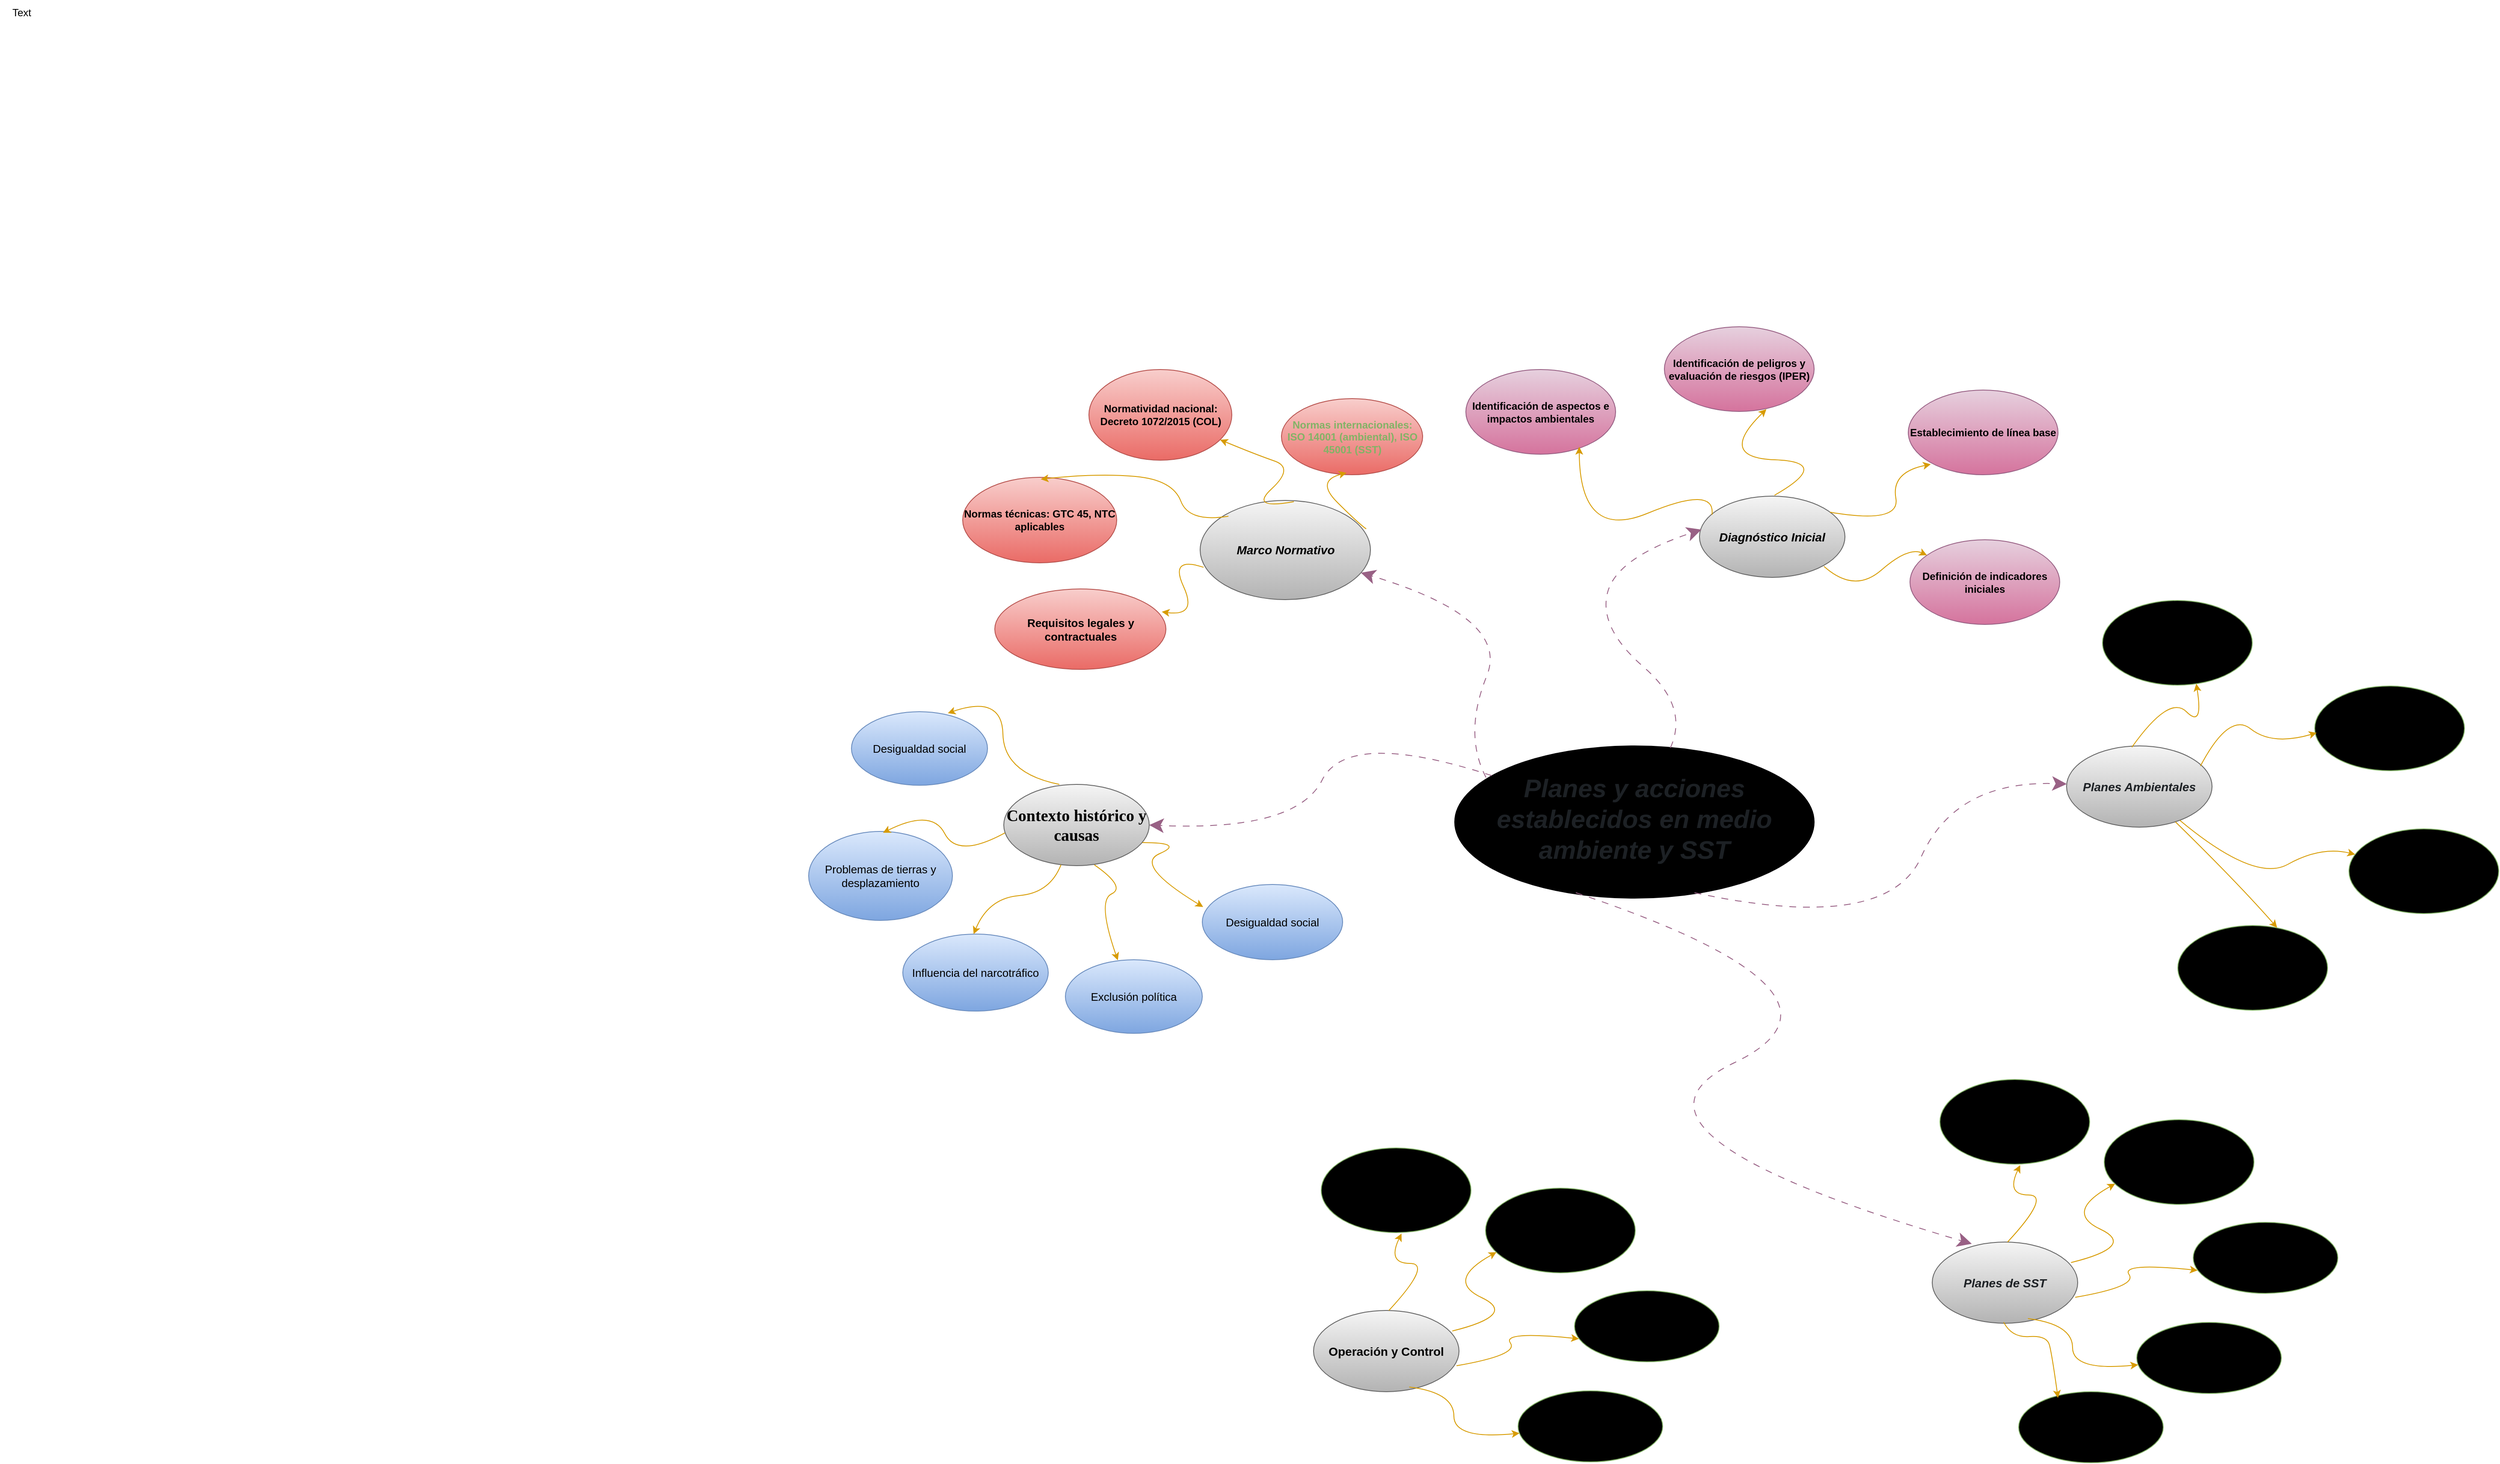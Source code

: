 <mxfile version="28.2.0">
  <diagram name="Página-1" id="9V0abgNr6W8b1tbWLRrC">
    <mxGraphModel dx="1209" dy="714" grid="1" gridSize="10" guides="1" tooltips="1" connect="1" arrows="1" fold="1" page="1" pageScale="1" pageWidth="3000" pageHeight="1700" math="0" shadow="0">
      <root>
        <mxCell id="0" />
        <mxCell id="1" parent="0" />
        <mxCell id="u9baPHzRedg1W3_j4SZ9-1" value="Text" style="text;html=1;align=center;verticalAlign=middle;resizable=0;points=[];autosize=1;strokeColor=none;fillColor=none;" parent="1" vertex="1">
          <mxGeometry x="255" y="88" width="50" height="30" as="geometry" />
        </mxCell>
        <mxCell id="u9baPHzRedg1W3_j4SZ9-66" value="&lt;h3 style=&quot;box-sizing: border-box; scroll-behavior: smooth; margin-top: 0px; margin-bottom: 0.5rem; line-height: 1.2; font-size: 1.875rem;&quot;&gt;&lt;font face=&quot;Helvetica&quot; style=&quot;color: light-dark(rgb(29, 33, 37), rgb(255, 255, 0));&quot;&gt;&lt;i style=&quot;&quot;&gt;Planes y acciones establecidos en medio ambiente y SST&lt;/i&gt;&lt;/font&gt;&lt;/h3&gt;" style="ellipse;whiteSpace=wrap;html=1;fillColor=#d5e8d4;strokeColor=light-dark(#000000,#33FF33);gradientColor=light-dark(#97D077,#66FF66);align=center;" parent="1" vertex="1">
          <mxGeometry x="1955" y="960" width="420" height="178" as="geometry" />
        </mxCell>
        <mxCell id="u9baPHzRedg1W3_j4SZ9-67" value="&lt;font face=&quot;Times New Roman&quot; style=&quot;color: light-dark(rgb(0, 0, 0), rgb(255, 255, 51)); font-size: 19px;&quot;&gt;&lt;b&gt;Contexto histórico y causas&lt;/b&gt;&lt;/font&gt;" style="ellipse;whiteSpace=wrap;html=1;fillColor=#f5f5f5;strokeColor=#666666;gradientColor=#b3b3b3;" parent="1" vertex="1">
          <mxGeometry x="1428" y="1005" width="170" height="95" as="geometry" />
        </mxCell>
        <mxCell id="u9baPHzRedg1W3_j4SZ9-68" value="&lt;h3&gt;&lt;font style=&quot;color: light-dark(rgb(0, 0, 0), rgb(51, 255, 255));&quot; face=&quot;Helvetica&quot;&gt;&lt;span&gt;&lt;i&gt;Marco Normativo&lt;/i&gt;&lt;/span&gt;&lt;/font&gt;&lt;/h3&gt;" style="ellipse;whiteSpace=wrap;html=1;fillColor=#f5f5f5;strokeColor=#666666;gradientColor=#b3b3b3;fontStyle=1" parent="1" vertex="1">
          <mxGeometry x="1657.5" y="673" width="199" height="116" as="geometry" />
        </mxCell>
        <mxCell id="u9baPHzRedg1W3_j4SZ9-69" value="&lt;h3&gt;&lt;font style=&quot;color: light-dark(rgb(29, 33, 37), rgb(255, 255, 0));&quot;&gt;&lt;b&gt;&lt;i&gt;Planes de SST&lt;/i&gt;&lt;/b&gt;&lt;/font&gt;&lt;/h3&gt;" style="ellipse;whiteSpace=wrap;html=1;fillColor=#f5f5f5;strokeColor=#666666;gradientColor=#b3b3b3;" parent="1" vertex="1">
          <mxGeometry x="2513" y="1540" width="170" height="95" as="geometry" />
        </mxCell>
        <mxCell id="u9baPHzRedg1W3_j4SZ9-70" value="&lt;h3&gt;&lt;font style=&quot;color: light-dark(rgb(0, 0, 0), rgb(102, 255, 102));&quot;&gt;&lt;b&gt;&lt;i&gt;Diagnóstico Inicial&lt;/i&gt;&lt;/b&gt;&lt;/font&gt;&lt;/h3&gt;" style="ellipse;whiteSpace=wrap;html=1;fillColor=#f5f5f5;strokeColor=#666666;gradientColor=#b3b3b3;" parent="1" vertex="1">
          <mxGeometry x="2241" y="668" width="170" height="95" as="geometry" />
        </mxCell>
        <mxCell id="u9baPHzRedg1W3_j4SZ9-71" value="&lt;h3&gt;&lt;font style=&quot;color: light-dark(rgb(29, 33, 37), rgb(255, 255, 0));&quot;&gt;&lt;b&gt;&lt;i&gt;Planes Ambientales&lt;/i&gt;&lt;/b&gt;&lt;/font&gt;&lt;/h3&gt;" style="ellipse;whiteSpace=wrap;html=1;fillColor=#f5f5f5;strokeColor=#666666;gradientColor=#b3b3b3;" parent="1" vertex="1">
          <mxGeometry x="2670" y="960" width="170" height="95" as="geometry" />
        </mxCell>
        <mxCell id="u9baPHzRedg1W3_j4SZ9-72" value="" style="curved=1;endArrow=classic;html=1;rounded=0;fillColor=#e6d0de;gradientColor=#d5739d;strokeColor=#996185;startSize=20;endSize=14;fontStyle=0;dashed=1;dashPattern=8 8;startArrow=none;startFill=0;entryX=0.013;entryY=0.412;entryDx=0;entryDy=0;entryPerimeter=0;exitX=0.6;exitY=0.013;exitDx=0;exitDy=0;exitPerimeter=0;" parent="1" source="u9baPHzRedg1W3_j4SZ9-66" target="u9baPHzRedg1W3_j4SZ9-70" edge="1">
          <mxGeometry width="50" height="50" relative="1" as="geometry">
            <mxPoint x="2063" y="1036" as="sourcePoint" />
            <mxPoint x="2097.5" y="892.11" as="targetPoint" />
            <Array as="points">
              <mxPoint x="2229" y="914" />
              <mxPoint x="2123" y="822" />
              <mxPoint x="2144" y="740" />
            </Array>
          </mxGeometry>
        </mxCell>
        <mxCell id="u9baPHzRedg1W3_j4SZ9-73" value="" style="curved=1;endArrow=classic;html=1;rounded=0;fillColor=#e6d0de;gradientColor=#d5739d;strokeColor=#996185;startSize=20;endSize=14;fontStyle=0;dashed=1;dashPattern=8 8;startArrow=none;startFill=0;exitX=0.087;exitY=0.207;exitDx=0;exitDy=0;exitPerimeter=0;" parent="1" target="u9baPHzRedg1W3_j4SZ9-68" edge="1" source="u9baPHzRedg1W3_j4SZ9-66">
          <mxGeometry width="50" height="50" relative="1" as="geometry">
            <mxPoint x="1937.99" y="1045" as="sourcePoint" />
            <mxPoint x="1764.999" y="870.062" as="targetPoint" />
            <Array as="points">
              <mxPoint x="1964.99" y="946" />
              <mxPoint x="2020" y="810" />
            </Array>
          </mxGeometry>
        </mxCell>
        <mxCell id="u9baPHzRedg1W3_j4SZ9-74" value="" style="curved=1;endArrow=classic;html=1;rounded=0;fillColor=#e6d0de;gradientColor=#d5739d;strokeColor=#996185;startSize=20;endSize=14;fontStyle=0;dashed=1;dashPattern=8 8;startArrow=none;startFill=0;entryX=0.272;entryY=0.022;entryDx=0;entryDy=0;entryPerimeter=0;exitX=0.337;exitY=0.964;exitDx=0;exitDy=0;exitPerimeter=0;" parent="1" target="u9baPHzRedg1W3_j4SZ9-69" edge="1" source="u9baPHzRedg1W3_j4SZ9-66">
          <mxGeometry width="50" height="50" relative="1" as="geometry">
            <mxPoint x="1962" y="1223" as="sourcePoint" />
            <mxPoint x="1994" y="1365" as="targetPoint" />
            <Array as="points">
              <mxPoint x="2450" y="1250" />
              <mxPoint x="2113" y="1411" />
            </Array>
          </mxGeometry>
        </mxCell>
        <mxCell id="u9baPHzRedg1W3_j4SZ9-75" value="" style="curved=1;endArrow=classic;html=1;rounded=0;fillColor=#e6d0de;gradientColor=#d5739d;strokeColor=#996185;startSize=20;endSize=14;fontStyle=0;dashed=1;dashPattern=8 8;startArrow=none;startFill=0;exitX=0.667;exitY=0.964;exitDx=0;exitDy=0;exitPerimeter=0;" parent="1" target="u9baPHzRedg1W3_j4SZ9-71" edge="1" source="u9baPHzRedg1W3_j4SZ9-66">
          <mxGeometry width="50" height="50" relative="1" as="geometry">
            <mxPoint x="2181" y="1189" as="sourcePoint" />
            <mxPoint x="2210" y="1333" as="targetPoint" />
            <Array as="points">
              <mxPoint x="2460" y="1180" />
              <mxPoint x="2540" y="1000" />
            </Array>
          </mxGeometry>
        </mxCell>
        <mxCell id="u9baPHzRedg1W3_j4SZ9-76" value="" style="curved=1;endArrow=classic;html=1;rounded=0;fillColor=#e6d0de;gradientColor=#d5739d;strokeColor=#996185;startSize=20;endSize=14;fontStyle=0;dashed=1;dashPattern=8 8;startArrow=none;startFill=0;entryX=1;entryY=0.5;entryDx=0;entryDy=0;" parent="1" source="u9baPHzRedg1W3_j4SZ9-66" target="u9baPHzRedg1W3_j4SZ9-67" edge="1">
          <mxGeometry width="50" height="50" relative="1" as="geometry">
            <mxPoint x="1825.076" y="1297.543" as="sourcePoint" />
            <mxPoint x="1625" y="1322" as="targetPoint" />
            <Array as="points">
              <mxPoint x="1830" y="940" />
              <mxPoint x="1770" y="1060" />
            </Array>
          </mxGeometry>
        </mxCell>
        <mxCell id="u9baPHzRedg1W3_j4SZ9-77" value="&lt;font style=&quot;color: light-dark(rgb(0, 0, 0), rgb(51, 255, 255)); font-size: 13px;&quot;&gt;Desigualdad social&lt;/font&gt;" style="ellipse;whiteSpace=wrap;html=1;fillColor=#dae8fc;strokeColor=#6c8ebf;gradientColor=#7ea6e0;" parent="1" vertex="1">
          <mxGeometry x="1250" y="920" width="159" height="86" as="geometry" />
        </mxCell>
        <mxCell id="u9baPHzRedg1W3_j4SZ9-78" value="&lt;font style=&quot;color: light-dark(rgb(0, 0, 0), rgb(51, 255, 255)); font-size: 13px;&quot;&gt;Problemas de tierras y desplazamiento&lt;/font&gt;" style="ellipse;whiteSpace=wrap;html=1;fillColor=#dae8fc;strokeColor=#6c8ebf;gradientColor=#7ea6e0;" parent="1" vertex="1">
          <mxGeometry x="1200" y="1060" width="168" height="104" as="geometry" />
        </mxCell>
        <mxCell id="u9baPHzRedg1W3_j4SZ9-79" value="&lt;font style=&quot;color: light-dark(rgb(0, 0, 0), rgb(51, 255, 255)); font-size: 13px;&quot;&gt;Desigualdad social&lt;/font&gt;" style="ellipse;whiteSpace=wrap;html=1;fillColor=#dae8fc;strokeColor=#6c8ebf;gradientColor=#7ea6e0;" parent="1" vertex="1">
          <mxGeometry x="1660" y="1122" width="164" height="88" as="geometry" />
        </mxCell>
        <mxCell id="u9baPHzRedg1W3_j4SZ9-80" value="&lt;font style=&quot;color: light-dark(rgb(0, 0, 0), rgb(51, 255, 255)); font-size: 13px;&quot;&gt;Influencia del narcotráfico&lt;/font&gt;" style="ellipse;whiteSpace=wrap;html=1;fillColor=#dae8fc;strokeColor=#6c8ebf;gradientColor=#7ea6e0;" parent="1" vertex="1">
          <mxGeometry x="1310" y="1180" width="170" height="90" as="geometry" />
        </mxCell>
        <mxCell id="u9baPHzRedg1W3_j4SZ9-81" value="&lt;font style=&quot;color: light-dark(rgb(0, 0, 0), rgb(51, 255, 255)); font-size: 13px;&quot;&gt;Exclusión política&lt;/font&gt;" style="ellipse;whiteSpace=wrap;html=1;fillColor=#dae8fc;strokeColor=#6c8ebf;gradientColor=#7ea6e0;" parent="1" vertex="1">
          <mxGeometry x="1500" y="1210" width="160" height="86" as="geometry" />
        </mxCell>
        <mxCell id="u9baPHzRedg1W3_j4SZ9-83" value="&lt;font style=&quot;color: light-dark(rgb(130, 179, 102), rgb(102, 255, 255));&quot;&gt;&lt;strong data-start=&quot;463&quot; data-end=&quot;489&quot; style=&quot;&quot;&gt;Normas internacionales&lt;/strong&gt;: ISO 14001 (ambiental), ISO 45001 (SST)&lt;/font&gt;" style="ellipse;whiteSpace=wrap;html=1;fillColor=#f8cecc;strokeColor=light-dark(#B85450,#33FFFF);gradientColor=#ea6b66;fontStyle=1" parent="1" vertex="1">
          <mxGeometry x="1752.5" y="554" width="165" height="89" as="geometry" />
        </mxCell>
        <mxCell id="u9baPHzRedg1W3_j4SZ9-84" value="&lt;font style=&quot;color: light-dark(rgb(0, 0, 0), rgb(102, 255, 255));&quot;&gt;&lt;strong data-start=&quot;534&quot; data-end=&quot;559&quot;&gt;Normatividad nacional&lt;/strong&gt;: Decreto 1072/2015 (COL)&lt;/font&gt;" style="ellipse;whiteSpace=wrap;html=1;fillColor=#f8cecc;strokeColor=light-dark(#B85450,#66FFFF);gradientColor=#ea6b66;fontStyle=1" parent="1" vertex="1">
          <mxGeometry x="1527.5" y="520" width="167" height="106" as="geometry" />
        </mxCell>
        <mxCell id="u9baPHzRedg1W3_j4SZ9-85" value="&lt;font style=&quot;color: light-dark(rgb(0, 0, 0), rgb(102, 255, 255));&quot;&gt;&lt;strong data-start=&quot;589&quot; data-end=&quot;608&quot;&gt;Normas técnicas&lt;/strong&gt;: GTC 45, NTC aplicables&lt;/font&gt;" style="ellipse;whiteSpace=wrap;html=1;fillColor=#f8cecc;strokeColor=light-dark(#B85450,#66FFFF);gradientColor=#ea6b66;fontStyle=1" parent="1" vertex="1">
          <mxGeometry x="1380" y="646" width="180" height="100" as="geometry" />
        </mxCell>
        <mxCell id="u9baPHzRedg1W3_j4SZ9-86" value="&lt;font style=&quot;font-size: 13px; color: light-dark(rgb(0, 0, 0), rgb(102, 255, 255));&quot;&gt;Requisitos legales y contractuales&lt;/font&gt;" style="ellipse;whiteSpace=wrap;html=1;fillColor=#f8cecc;strokeColor=light-dark(#B85450,#66FFFF);gradientColor=#ea6b66;fontStyle=1" parent="1" vertex="1">
          <mxGeometry x="1417.5" y="776.5" width="200" height="94" as="geometry" />
        </mxCell>
        <mxCell id="u9baPHzRedg1W3_j4SZ9-90" value="&lt;font style=&quot;color: light-dark(rgb(0, 0, 0), rgb(51, 255, 255)); font-size: 13px;&quot;&gt;Factores de riesgo ergonómico y psicosocial&lt;/font&gt;" style="ellipse;whiteSpace=wrap;html=1;fillColor=#d5e8d4;strokeColor=#82b366;gradientColor=light-dark(#97D077,#295A52);fontStyle=1" parent="1" vertex="1">
          <mxGeometry x="2614" y="1715" width="169" height="83" as="geometry" />
        </mxCell>
        <mxCell id="u9baPHzRedg1W3_j4SZ9-91" value="&lt;font style=&quot;color: light-dark(rgb(0, 0, 0), rgb(51, 255, 255)); font-size: 13px;&quot;&gt;&lt;b&gt;Gestión de contratistas y visitantes&lt;/b&gt;&lt;/font&gt;" style="ellipse;whiteSpace=wrap;html=1;fillColor=#d5e8d4;strokeColor=#82b366;gradientColor=light-dark(#97D077,#295A52);" parent="1" vertex="1">
          <mxGeometry x="2752" y="1634" width="169" height="83" as="geometry" />
        </mxCell>
        <mxCell id="u9baPHzRedg1W3_j4SZ9-92" value="&lt;font style=&quot;font-size: 13px; color: light-dark(rgb(0, 0, 0), rgb(51, 255, 255));&quot;&gt;&lt;b&gt;Inspecciones planeadas&lt;/b&gt;&lt;/font&gt;" style="ellipse;whiteSpace=wrap;html=1;fillColor=#d5e8d4;strokeColor=#82b366;gradientColor=light-dark(#97D077,#295A52);" parent="1" vertex="1">
          <mxGeometry x="2818" y="1517" width="169" height="83" as="geometry" />
        </mxCell>
        <mxCell id="u9baPHzRedg1W3_j4SZ9-93" value="&lt;font style=&quot;color: light-dark(rgb(0, 0, 0), rgb(51, 255, 255));&quot;&gt;&lt;strong data-end=&quot;1241&quot; data-start=&quot;1217&quot;&gt;Entrega y uso de EPP&lt;/strong&gt; (Elementos de Protección Personal)&lt;/font&gt;" style="ellipse;whiteSpace=wrap;html=1;fillColor=#d5e8d4;strokeColor=#82b366;gradientColor=light-dark(#97D077,#295A52);" parent="1" vertex="1">
          <mxGeometry x="2714" y="1397" width="175" height="99" as="geometry" />
        </mxCell>
        <mxCell id="u9baPHzRedg1W3_j4SZ9-94" value="&lt;font style=&quot;color: light-dark(rgb(0, 0, 0), rgb(51, 255, 255));&quot;&gt;&lt;strong data-end=&quot;1199&quot; data-start=&quot;1171&quot;&gt;Capacitación y formación&lt;/strong&gt; del personal&lt;/font&gt;" style="ellipse;whiteSpace=wrap;html=1;fillColor=#d5e8d4;strokeColor=#82b366;gradientColor=light-dark(#97D077,#295A52);" parent="1" vertex="1">
          <mxGeometry x="2522" y="1350" width="175" height="99" as="geometry" />
        </mxCell>
        <mxCell id="u9baPHzRedg1W3_j4SZ9-95" value="&lt;font style=&quot;color: light-dark(rgb(0, 0, 0), rgb(51, 255, 51));&quot;&gt;&lt;b&gt;Identificación de &lt;span data-end=&quot;775&quot; data-start=&quot;740&quot;&gt;aspectos e impactos ambientales&lt;/span&gt;&lt;/b&gt;&lt;/font&gt;" style="ellipse;whiteSpace=wrap;html=1;fillColor=#e6d0de;strokeColor=#996185;gradientColor=#d5739d;" parent="1" vertex="1">
          <mxGeometry x="1968" y="520" width="175" height="99" as="geometry" />
        </mxCell>
        <mxCell id="u9baPHzRedg1W3_j4SZ9-96" value="&lt;font style=&quot;color: light-dark(rgb(0, 0, 0), rgb(51, 255, 51));&quot;&gt;&lt;b&gt;Identificación de &lt;span data-end=&quot;834&quot; data-start=&quot;798&quot;&gt;peligros y evaluación de riesgos&lt;/span&gt; (IPER)&lt;/b&gt;&lt;/font&gt;" style="ellipse;whiteSpace=wrap;html=1;fillColor=#e6d0de;strokeColor=#996185;gradientColor=#d5739d;" parent="1" vertex="1">
          <mxGeometry x="2200" y="470" width="175" height="99" as="geometry" />
        </mxCell>
        <mxCell id="u9baPHzRedg1W3_j4SZ9-97" value="&lt;font style=&quot;color: light-dark(rgb(0, 0, 0), rgb(51, 255, 51));&quot;&gt;&lt;b&gt;Establecimiento de &lt;span data-end=&quot;879&quot; data-start=&quot;865&quot;&gt;línea base&lt;/span&gt;&lt;/b&gt;&lt;/font&gt;" style="ellipse;whiteSpace=wrap;html=1;fillColor=#e6d0de;strokeColor=#996185;gradientColor=#d5739d;" parent="1" vertex="1">
          <mxGeometry x="2485" y="544" width="175" height="99" as="geometry" />
        </mxCell>
        <mxCell id="u9baPHzRedg1W3_j4SZ9-98" value="&lt;font face=&quot;Helvetica&quot; style=&quot;color: light-dark(rgb(0, 0, 0), rgb(51, 255, 51));&quot;&gt;&lt;b&gt;Definición de &lt;span data-end=&quot;923&quot; data-start=&quot;898&quot;&gt;indicadores iniciales&lt;/span&gt;&lt;/b&gt;&lt;/font&gt;" style="ellipse;whiteSpace=wrap;html=1;fillColor=#e6d0de;strokeColor=#996185;gradientColor=#d5739d;" parent="1" vertex="1">
          <mxGeometry x="2487" y="719" width="175" height="99" as="geometry" />
        </mxCell>
        <mxCell id="u9baPHzRedg1W3_j4SZ9-100" value="" style="curved=1;endArrow=classic;html=1;rounded=0;entryX=0.006;entryY=0.299;entryDx=0;entryDy=0;entryPerimeter=0;fillColor=#ffcd28;gradientColor=#ffa500;strokeColor=#d79b00;" parent="1" target="u9baPHzRedg1W3_j4SZ9-79" edge="1">
          <mxGeometry width="50" height="50" relative="1" as="geometry">
            <mxPoint x="1590" y="1073" as="sourcePoint" />
            <mxPoint x="1640" y="1023" as="targetPoint" />
            <Array as="points">
              <mxPoint x="1640" y="1073" />
              <mxPoint x="1580" y="1099" />
            </Array>
          </mxGeometry>
        </mxCell>
        <mxCell id="u9baPHzRedg1W3_j4SZ9-101" value="" style="curved=1;endArrow=classic;html=1;rounded=0;entryX=0.383;entryY=0.007;entryDx=0;entryDy=0;entryPerimeter=0;fillColor=#ffcd28;gradientColor=#ffa500;strokeColor=#d79b00;exitX=0.623;exitY=0.99;exitDx=0;exitDy=0;exitPerimeter=0;" parent="1" source="u9baPHzRedg1W3_j4SZ9-67" target="u9baPHzRedg1W3_j4SZ9-81" edge="1">
          <mxGeometry width="50" height="50" relative="1" as="geometry">
            <mxPoint x="1529" y="1103" as="sourcePoint" />
            <mxPoint x="1566" y="1149" as="targetPoint" />
            <Array as="points">
              <mxPoint x="1571" y="1125" />
              <mxPoint x="1537" y="1141" />
            </Array>
          </mxGeometry>
        </mxCell>
        <mxCell id="u9baPHzRedg1W3_j4SZ9-102" value="" style="curved=1;endArrow=classic;html=1;rounded=0;entryX=0.487;entryY=0;entryDx=0;entryDy=0;entryPerimeter=0;fillColor=#ffcd28;gradientColor=#ffa500;strokeColor=#d79b00;" parent="1" source="u9baPHzRedg1W3_j4SZ9-67" target="u9baPHzRedg1W3_j4SZ9-80" edge="1">
          <mxGeometry width="50" height="50" relative="1" as="geometry">
            <mxPoint x="1392" y="1104" as="sourcePoint" />
            <mxPoint x="1431" y="1189" as="targetPoint" />
            <Array as="points">
              <mxPoint x="1482" y="1132" />
              <mxPoint x="1410" y="1138" />
            </Array>
          </mxGeometry>
        </mxCell>
        <mxCell id="u9baPHzRedg1W3_j4SZ9-103" value="" style="curved=1;endArrow=classic;html=1;rounded=0;entryX=0.517;entryY=0.015;entryDx=0;entryDy=0;entryPerimeter=0;fillColor=#ffcd28;gradientColor=#ffa500;strokeColor=#d79b00;exitX=0.008;exitY=0.597;exitDx=0;exitDy=0;exitPerimeter=0;" parent="1" source="u9baPHzRedg1W3_j4SZ9-67" target="u9baPHzRedg1W3_j4SZ9-78" edge="1">
          <mxGeometry width="50" height="50" relative="1" as="geometry">
            <mxPoint x="1398" y="1005" as="sourcePoint" />
            <mxPoint x="1326" y="1097" as="targetPoint" />
            <Array as="points">
              <mxPoint x="1374" y="1092" />
              <mxPoint x="1344" y="1033" />
            </Array>
          </mxGeometry>
        </mxCell>
        <mxCell id="u9baPHzRedg1W3_j4SZ9-104" value="" style="curved=1;endArrow=classic;html=1;rounded=0;entryX=0.708;entryY=0.021;entryDx=0;entryDy=0;entryPerimeter=0;fillColor=#ffcd28;gradientColor=#ffa500;strokeColor=#d79b00;exitX=0.382;exitY=0;exitDx=0;exitDy=0;exitPerimeter=0;" parent="1" source="u9baPHzRedg1W3_j4SZ9-67" target="u9baPHzRedg1W3_j4SZ9-77" edge="1">
          <mxGeometry width="50" height="50" relative="1" as="geometry">
            <mxPoint x="1480" y="910" as="sourcePoint" />
            <mxPoint x="1362" y="945" as="targetPoint" />
            <Array as="points">
              <mxPoint x="1428" y="992" />
              <mxPoint x="1426" y="900" />
            </Array>
          </mxGeometry>
        </mxCell>
        <mxCell id="u9baPHzRedg1W3_j4SZ9-105" value="" style="curved=1;endArrow=classic;html=1;rounded=0;fillColor=#ffcd28;gradientColor=#ffa500;strokeColor=#d79b00;entryX=0.536;entryY=1.011;entryDx=0;entryDy=0;entryPerimeter=0;exitX=0.518;exitY=0;exitDx=0;exitDy=0;exitPerimeter=0;" parent="1" source="u9baPHzRedg1W3_j4SZ9-69" target="u9baPHzRedg1W3_j4SZ9-94" edge="1">
          <mxGeometry width="50" height="50" relative="1" as="geometry">
            <mxPoint x="2599" y="1535" as="sourcePoint" />
            <mxPoint x="2649" y="1485" as="targetPoint" />
            <Array as="points">
              <mxPoint x="2652" y="1485" />
              <mxPoint x="2599" y="1485" />
            </Array>
          </mxGeometry>
        </mxCell>
        <mxCell id="u9baPHzRedg1W3_j4SZ9-106" value="" style="curved=1;endArrow=classic;html=1;rounded=0;fillColor=#ffcd28;gradientColor=#ffa500;strokeColor=#d79b00;entryX=0.073;entryY=0.756;entryDx=0;entryDy=0;entryPerimeter=0;exitX=0.954;exitY=0.253;exitDx=0;exitDy=0;exitPerimeter=0;" parent="1" source="u9baPHzRedg1W3_j4SZ9-69" target="u9baPHzRedg1W3_j4SZ9-93" edge="1">
          <mxGeometry width="50" height="50" relative="1" as="geometry">
            <mxPoint x="2669" y="1560" as="sourcePoint" />
            <mxPoint x="2684" y="1470" as="targetPoint" />
            <Array as="points">
              <mxPoint x="2752" y="1545" />
              <mxPoint x="2667" y="1505" />
            </Array>
          </mxGeometry>
        </mxCell>
        <mxCell id="u9baPHzRedg1W3_j4SZ9-107" value="" style="curved=1;endArrow=classic;html=1;rounded=0;fillColor=#ffcd28;gradientColor=#ffa500;strokeColor=#d79b00;entryX=0.03;entryY=0.676;entryDx=0;entryDy=0;entryPerimeter=0;exitX=0.983;exitY=0.68;exitDx=0;exitDy=0;exitPerimeter=0;" parent="1" source="u9baPHzRedg1W3_j4SZ9-69" target="u9baPHzRedg1W3_j4SZ9-92" edge="1">
          <mxGeometry width="50" height="50" relative="1" as="geometry">
            <mxPoint x="2676" y="1611" as="sourcePoint" />
            <mxPoint x="2728" y="1519" as="targetPoint" />
            <Array as="points">
              <mxPoint x="2753" y="1592" />
              <mxPoint x="2733" y="1564" />
            </Array>
          </mxGeometry>
        </mxCell>
        <mxCell id="u9baPHzRedg1W3_j4SZ9-108" value="" style="curved=1;endArrow=classic;html=1;rounded=0;fillColor=#ffcd28;gradientColor=#ffa500;strokeColor=#d79b00;exitX=0.658;exitY=0.942;exitDx=0;exitDy=0;exitPerimeter=0;" parent="1" source="u9baPHzRedg1W3_j4SZ9-69" target="u9baPHzRedg1W3_j4SZ9-91" edge="1">
          <mxGeometry width="50" height="50" relative="1" as="geometry">
            <mxPoint x="2604" y="1649" as="sourcePoint" />
            <mxPoint x="2747" y="1617" as="targetPoint" />
            <Array as="points">
              <mxPoint x="2677" y="1636" />
              <mxPoint x="2677" y="1691" />
            </Array>
          </mxGeometry>
        </mxCell>
        <mxCell id="u9baPHzRedg1W3_j4SZ9-109" value="" style="curved=1;endArrow=classic;html=1;rounded=0;fillColor=#ffcd28;gradientColor=#ffa500;strokeColor=#d79b00;exitX=0.491;exitY=0.986;exitDx=0;exitDy=0;exitPerimeter=0;entryX=0.272;entryY=0.087;entryDx=0;entryDy=0;entryPerimeter=0;" parent="1" source="u9baPHzRedg1W3_j4SZ9-69" target="u9baPHzRedg1W3_j4SZ9-90" edge="1">
          <mxGeometry width="50" height="50" relative="1" as="geometry">
            <mxPoint x="2522" y="1642" as="sourcePoint" />
            <mxPoint x="2651" y="1697" as="targetPoint" />
            <Array as="points">
              <mxPoint x="2606" y="1652" />
              <mxPoint x="2647" y="1649" />
              <mxPoint x="2653" y="1672" />
            </Array>
          </mxGeometry>
        </mxCell>
        <mxCell id="u9baPHzRedg1W3_j4SZ9-113" value="" style="curved=1;endArrow=classic;html=1;rounded=0;fillColor=#ffcd28;gradientColor=#ffa500;strokeColor=#d79b00;entryX=0.461;entryY=0.975;entryDx=0;entryDy=0;entryPerimeter=0;exitX=0.975;exitY=0.287;exitDx=0;exitDy=0;exitPerimeter=0;fontStyle=1" parent="1" source="u9baPHzRedg1W3_j4SZ9-68" target="u9baPHzRedg1W3_j4SZ9-83" edge="1">
          <mxGeometry width="50" height="50" relative="1" as="geometry">
            <mxPoint x="1792.5" y="700" as="sourcePoint" />
            <mxPoint x="1842.5" y="650" as="targetPoint" />
            <Array as="points">
              <mxPoint x="1842.5" y="700" />
              <mxPoint x="1792.5" y="650" />
            </Array>
          </mxGeometry>
        </mxCell>
        <mxCell id="u9baPHzRedg1W3_j4SZ9-115" value="" style="curved=1;endArrow=classic;html=1;rounded=0;fillColor=#ffcd28;gradientColor=#ffa500;strokeColor=#d79b00;exitX=0.02;exitY=0.674;exitDx=0;exitDy=0;exitPerimeter=0;entryX=0.976;entryY=0.284;entryDx=0;entryDy=0;entryPerimeter=0;fontStyle=1" parent="1" source="u9baPHzRedg1W3_j4SZ9-68" target="u9baPHzRedg1W3_j4SZ9-86" edge="1">
          <mxGeometry width="50" height="50" relative="1" as="geometry">
            <mxPoint x="1617.5" y="682" as="sourcePoint" />
            <mxPoint x="1573.5" y="806" as="targetPoint" />
            <Array as="points">
              <mxPoint x="1621.5" y="738" />
              <mxPoint x="1654.5" y="809" />
            </Array>
          </mxGeometry>
        </mxCell>
        <mxCell id="u9baPHzRedg1W3_j4SZ9-116" value="" style="curved=1;endArrow=classic;html=1;rounded=0;exitX=0.166;exitY=0.159;exitDx=0;exitDy=0;exitPerimeter=0;entryX=0.507;entryY=0.022;entryDx=0;entryDy=0;entryPerimeter=0;fillColor=#ffcd28;gradientColor=#ffa500;strokeColor=#d79b00;fontStyle=1" parent="1" source="u9baPHzRedg1W3_j4SZ9-68" target="u9baPHzRedg1W3_j4SZ9-85" edge="1">
          <mxGeometry width="50" height="50" relative="1" as="geometry">
            <mxPoint x="1678.5" y="689" as="sourcePoint" />
            <mxPoint x="1580.5" y="650" as="targetPoint" />
            <Array as="points">
              <mxPoint x="1644.5" y="699" />
              <mxPoint x="1625.5" y="649" />
              <mxPoint x="1538.5" y="641" />
            </Array>
          </mxGeometry>
        </mxCell>
        <mxCell id="u9baPHzRedg1W3_j4SZ9-117" value="" style="curved=1;endArrow=classic;html=1;rounded=0;fillColor=#ffcd28;gradientColor=#ffa500;strokeColor=#d79b00;exitX=0.55;exitY=0.013;exitDx=0;exitDy=0;exitPerimeter=0;fontStyle=1" parent="1" source="u9baPHzRedg1W3_j4SZ9-68" target="u9baPHzRedg1W3_j4SZ9-84" edge="1">
          <mxGeometry width="50" height="50" relative="1" as="geometry">
            <mxPoint x="1751.5" y="678" as="sourcePoint" />
            <mxPoint x="1801.5" y="628" as="targetPoint" />
            <Array as="points">
              <mxPoint x="1714.5" y="684" />
              <mxPoint x="1767.5" y="635" />
              <mxPoint x="1721.5" y="619" />
            </Array>
          </mxGeometry>
        </mxCell>
        <mxCell id="u9baPHzRedg1W3_j4SZ9-118" value="" style="curved=1;endArrow=classic;html=1;rounded=0;fillColor=#ffcd28;gradientColor=#ffa500;strokeColor=#d79b00;exitX=0.086;exitY=0.23;exitDx=0;exitDy=0;exitPerimeter=0;entryX=0.757;entryY=0.913;entryDx=0;entryDy=0;entryPerimeter=0;" parent="1" source="u9baPHzRedg1W3_j4SZ9-70" target="u9baPHzRedg1W3_j4SZ9-95" edge="1">
          <mxGeometry width="50" height="50" relative="1" as="geometry">
            <mxPoint x="2315" y="696" as="sourcePoint" />
            <mxPoint x="2240" y="582" as="targetPoint" />
            <Array as="points">
              <mxPoint x="2260" y="655" />
              <mxPoint x="2101" y="721" />
            </Array>
          </mxGeometry>
        </mxCell>
        <mxCell id="u9baPHzRedg1W3_j4SZ9-119" value="" style="curved=1;endArrow=classic;html=1;rounded=0;fillColor=#ffcd28;gradientColor=#ffa500;strokeColor=#d79b00;entryX=0.681;entryY=0.974;entryDx=0;entryDy=0;entryPerimeter=0;exitX=0.516;exitY=-0.011;exitDx=0;exitDy=0;exitPerimeter=0;" parent="1" source="u9baPHzRedg1W3_j4SZ9-70" target="u9baPHzRedg1W3_j4SZ9-96" edge="1">
          <mxGeometry width="50" height="50" relative="1" as="geometry">
            <mxPoint x="2387" y="672" as="sourcePoint" />
            <mxPoint x="2326" y="542" as="targetPoint" />
            <Array as="points">
              <mxPoint x="2397" y="628" />
              <mxPoint x="2261" y="623" />
            </Array>
          </mxGeometry>
        </mxCell>
        <mxCell id="u9baPHzRedg1W3_j4SZ9-120" value="" style="curved=1;endArrow=classic;html=1;rounded=0;entryX=0.15;entryY=0.876;entryDx=0;entryDy=0;entryPerimeter=0;exitX=0.897;exitY=0.197;exitDx=0;exitDy=0;exitPerimeter=0;fillColor=#ffcd28;gradientColor=#ffa500;strokeColor=#d79b00;" parent="1" source="u9baPHzRedg1W3_j4SZ9-70" target="u9baPHzRedg1W3_j4SZ9-97" edge="1">
          <mxGeometry width="50" height="50" relative="1" as="geometry">
            <mxPoint x="2465" y="690" as="sourcePoint" />
            <mxPoint x="2515" y="640" as="targetPoint" />
            <Array as="points">
              <mxPoint x="2476" y="701" />
              <mxPoint x="2465" y="640" />
            </Array>
          </mxGeometry>
        </mxCell>
        <mxCell id="u9baPHzRedg1W3_j4SZ9-121" value="" style="curved=1;endArrow=classic;html=1;rounded=0;fillColor=#ffcd28;gradientColor=#ffa500;strokeColor=#d79b00;exitX=0.856;exitY=0.865;exitDx=0;exitDy=0;exitPerimeter=0;" parent="1" source="u9baPHzRedg1W3_j4SZ9-70" target="u9baPHzRedg1W3_j4SZ9-98" edge="1">
          <mxGeometry width="50" height="50" relative="1" as="geometry">
            <mxPoint x="2456" y="759" as="sourcePoint" />
            <mxPoint x="2506" y="709" as="targetPoint" />
            <Array as="points">
              <mxPoint x="2422" y="782" />
              <mxPoint x="2485" y="727" />
            </Array>
          </mxGeometry>
        </mxCell>
        <mxCell id="u9baPHzRedg1W3_j4SZ9-123" value="&lt;font style=&quot;color: light-dark(rgb(0, 0, 0), rgb(255, 255, 102));&quot;&gt;&lt;b style=&quot;&quot;&gt;&lt;span style=&quot;&quot; data-end=&quot;1001&quot; data-start=&quot;969&quot;&gt;Gestión integral de residuos&lt;/span&gt; (PGRS)&lt;/b&gt;&lt;/font&gt;" style="ellipse;whiteSpace=wrap;html=1;fillColor=#d5e8d4;strokeColor=#82b366;gradientColor=light-dark(#97D077,#0000CC);" parent="1" vertex="1">
          <mxGeometry x="2712" y="790" width="175" height="99" as="geometry" />
        </mxCell>
        <mxCell id="u9baPHzRedg1W3_j4SZ9-124" value="&lt;font style=&quot;color: light-dark(rgb(0, 0, 0), rgb(255, 255, 102));&quot;&gt;&lt;b style=&quot;&quot;&gt;&lt;span style=&quot;&quot; data-end=&quot;1030&quot; data-start=&quot;1013&quot;&gt;Uso eficiente&lt;/span&gt; de agua y energía&lt;/b&gt;&lt;/font&gt;" style="ellipse;whiteSpace=wrap;html=1;fillColor=#d5e8d4;strokeColor=#82b366;gradientColor=light-dark(#97D077,#0000CC);" parent="1" vertex="1">
          <mxGeometry x="2960" y="890" width="175" height="99" as="geometry" />
        </mxCell>
        <mxCell id="u9baPHzRedg1W3_j4SZ9-125" value="&lt;div&gt;&lt;font style=&quot;color: light-dark(rgb(0, 0, 0), rgb(255, 255, 102));&quot;&gt;&lt;b style=&quot;&quot;&gt;Control de emisiones y ruido&lt;/b&gt;&lt;/font&gt;&lt;/div&gt;" style="ellipse;whiteSpace=wrap;html=1;fillColor=#d5e8d4;strokeColor=#82b366;gradientColor=light-dark(#97D077,#0000CC);" parent="1" vertex="1">
          <mxGeometry x="3000" y="1057" width="175" height="99" as="geometry" />
        </mxCell>
        <mxCell id="u9baPHzRedg1W3_j4SZ9-126" value="&lt;div&gt;&lt;font style=&quot;font-size: 13px; color: light-dark(rgb(0, 0, 0), rgb(255, 255, 102));&quot;&gt;&lt;b style=&quot;&quot;&gt;Compras y contrataciones sostenibles&lt;/b&gt;&lt;/font&gt;&lt;/div&gt;" style="ellipse;whiteSpace=wrap;html=1;fillColor=#d5e8d4;strokeColor=#82b366;gradientColor=light-dark(#97D077,#0000CC);" parent="1" vertex="1">
          <mxGeometry x="2800" y="1170" width="175" height="99" as="geometry" />
        </mxCell>
        <mxCell id="u9baPHzRedg1W3_j4SZ9-127" value="" style="curved=1;endArrow=classic;html=1;rounded=0;fillColor=#ffcd28;gradientColor=#ffa500;strokeColor=#d79b00;entryX=0.626;entryY=0.983;entryDx=0;entryDy=0;entryPerimeter=0;exitX=0.449;exitY=0.016;exitDx=0;exitDy=0;exitPerimeter=0;" parent="1" source="u9baPHzRedg1W3_j4SZ9-71" target="u9baPHzRedg1W3_j4SZ9-123" edge="1">
          <mxGeometry width="50" height="50" relative="1" as="geometry">
            <mxPoint x="2791" y="1039" as="sourcePoint" />
            <mxPoint x="2841" y="989" as="targetPoint" />
            <Array as="points">
              <mxPoint x="2790" y="900" />
              <mxPoint x="2830" y="940" />
            </Array>
          </mxGeometry>
        </mxCell>
        <mxCell id="u9baPHzRedg1W3_j4SZ9-128" value="" style="curved=1;endArrow=classic;html=1;rounded=0;fillColor=#ffcd28;gradientColor=#ffa500;strokeColor=#d79b00;entryX=0.013;entryY=0.553;entryDx=0;entryDy=0;entryPerimeter=0;exitX=0.92;exitY=0.248;exitDx=0;exitDy=0;exitPerimeter=0;" parent="1" source="u9baPHzRedg1W3_j4SZ9-71" target="u9baPHzRedg1W3_j4SZ9-124" edge="1">
          <mxGeometry width="50" height="50" relative="1" as="geometry">
            <mxPoint x="2884" y="1078" as="sourcePoint" />
            <mxPoint x="2857" y="970" as="targetPoint" />
            <Array as="points">
              <mxPoint x="2860" y="920" />
              <mxPoint x="2910" y="960" />
            </Array>
          </mxGeometry>
        </mxCell>
        <mxCell id="u9baPHzRedg1W3_j4SZ9-129" value="" style="curved=1;endArrow=classic;html=1;rounded=0;fillColor=#ffcd28;gradientColor=#ffa500;strokeColor=#d79b00;" parent="1" source="u9baPHzRedg1W3_j4SZ9-71" target="u9baPHzRedg1W3_j4SZ9-125" edge="1">
          <mxGeometry width="50" height="50" relative="1" as="geometry">
            <mxPoint x="2892" y="1165" as="sourcePoint" />
            <mxPoint x="2967" y="1053" as="targetPoint" />
            <Array as="points">
              <mxPoint x="2890" y="1120" />
              <mxPoint x="2967" y="1077" />
            </Array>
          </mxGeometry>
        </mxCell>
        <mxCell id="u9baPHzRedg1W3_j4SZ9-130" value="" style="curved=1;endArrow=classic;html=1;rounded=0;fillColor=#ffcd28;gradientColor=#ffa500;strokeColor=#d79b00;entryX=0.663;entryY=0.025;entryDx=0;entryDy=0;entryPerimeter=0;" parent="1" source="u9baPHzRedg1W3_j4SZ9-71" target="u9baPHzRedg1W3_j4SZ9-126" edge="1">
          <mxGeometry width="50" height="50" relative="1" as="geometry">
            <mxPoint x="2709" y="1154" as="sourcePoint" />
            <mxPoint x="2895" y="1179" as="targetPoint" />
            <Array as="points">
              <mxPoint x="2870" y="1120" />
            </Array>
          </mxGeometry>
        </mxCell>
        <mxCell id="SYa3BNiDsuXG8DO_IZk4-1" value="&lt;h3&gt;Operación y Control&lt;/h3&gt;" style="ellipse;whiteSpace=wrap;html=1;fillColor=#f5f5f5;strokeColor=#666666;gradientColor=#b3b3b3;" vertex="1" parent="1">
          <mxGeometry x="1790" y="1620" width="170" height="95" as="geometry" />
        </mxCell>
        <mxCell id="SYa3BNiDsuXG8DO_IZk4-3" value="Controles sobre tercerización y servicios externos" style="ellipse;whiteSpace=wrap;html=1;fillColor=#d5e8d4;strokeColor=#82b366;gradientColor=light-dark(#97D077,#295A52);" vertex="1" parent="1">
          <mxGeometry x="2029" y="1714" width="169" height="83" as="geometry" />
        </mxCell>
        <mxCell id="SYa3BNiDsuXG8DO_IZk4-4" value="Gestión del cambio" style="ellipse;whiteSpace=wrap;html=1;fillColor=#d5e8d4;strokeColor=#82b366;gradientColor=light-dark(#97D077,#295A52);" vertex="1" parent="1">
          <mxGeometry x="2095" y="1597" width="169" height="83" as="geometry" />
        </mxCell>
        <mxCell id="SYa3BNiDsuXG8DO_IZk4-5" value="Controles operacionales en procesos críticos" style="ellipse;whiteSpace=wrap;html=1;fillColor=#d5e8d4;strokeColor=#82b366;gradientColor=light-dark(#97D077,#295A52);" vertex="1" parent="1">
          <mxGeometry x="1991" y="1477" width="175" height="99" as="geometry" />
        </mxCell>
        <mxCell id="SYa3BNiDsuXG8DO_IZk4-6" value="Procedimientos documentados" style="ellipse;whiteSpace=wrap;html=1;fillColor=#d5e8d4;strokeColor=#82b366;gradientColor=light-dark(#97D077,#295A52);" vertex="1" parent="1">
          <mxGeometry x="1799" y="1430" width="175" height="99" as="geometry" />
        </mxCell>
        <mxCell id="SYa3BNiDsuXG8DO_IZk4-7" value="" style="curved=1;endArrow=classic;html=1;rounded=0;fillColor=#ffcd28;gradientColor=#ffa500;strokeColor=#d79b00;entryX=0.536;entryY=1.011;entryDx=0;entryDy=0;entryPerimeter=0;exitX=0.518;exitY=0;exitDx=0;exitDy=0;exitPerimeter=0;" edge="1" parent="1" source="SYa3BNiDsuXG8DO_IZk4-1" target="SYa3BNiDsuXG8DO_IZk4-6">
          <mxGeometry width="50" height="50" relative="1" as="geometry">
            <mxPoint x="1876" y="1615" as="sourcePoint" />
            <mxPoint x="1926" y="1565" as="targetPoint" />
            <Array as="points">
              <mxPoint x="1929" y="1565" />
              <mxPoint x="1876" y="1565" />
            </Array>
          </mxGeometry>
        </mxCell>
        <mxCell id="SYa3BNiDsuXG8DO_IZk4-8" value="" style="curved=1;endArrow=classic;html=1;rounded=0;fillColor=#ffcd28;gradientColor=#ffa500;strokeColor=#d79b00;entryX=0.073;entryY=0.756;entryDx=0;entryDy=0;entryPerimeter=0;exitX=0.954;exitY=0.253;exitDx=0;exitDy=0;exitPerimeter=0;" edge="1" parent="1" source="SYa3BNiDsuXG8DO_IZk4-1" target="SYa3BNiDsuXG8DO_IZk4-5">
          <mxGeometry width="50" height="50" relative="1" as="geometry">
            <mxPoint x="1946" y="1640" as="sourcePoint" />
            <mxPoint x="1961" y="1550" as="targetPoint" />
            <Array as="points">
              <mxPoint x="2029" y="1625" />
              <mxPoint x="1944" y="1585" />
            </Array>
          </mxGeometry>
        </mxCell>
        <mxCell id="SYa3BNiDsuXG8DO_IZk4-9" value="" style="curved=1;endArrow=classic;html=1;rounded=0;fillColor=#ffcd28;gradientColor=#ffa500;strokeColor=#d79b00;entryX=0.03;entryY=0.676;entryDx=0;entryDy=0;entryPerimeter=0;exitX=0.983;exitY=0.68;exitDx=0;exitDy=0;exitPerimeter=0;" edge="1" parent="1" source="SYa3BNiDsuXG8DO_IZk4-1" target="SYa3BNiDsuXG8DO_IZk4-4">
          <mxGeometry width="50" height="50" relative="1" as="geometry">
            <mxPoint x="1953" y="1691" as="sourcePoint" />
            <mxPoint x="2005" y="1599" as="targetPoint" />
            <Array as="points">
              <mxPoint x="2030" y="1672" />
              <mxPoint x="2010" y="1644" />
            </Array>
          </mxGeometry>
        </mxCell>
        <mxCell id="SYa3BNiDsuXG8DO_IZk4-10" value="" style="curved=1;endArrow=classic;html=1;rounded=0;fillColor=#ffcd28;gradientColor=#ffa500;strokeColor=#d79b00;exitX=0.658;exitY=0.942;exitDx=0;exitDy=0;exitPerimeter=0;" edge="1" parent="1" source="SYa3BNiDsuXG8DO_IZk4-1" target="SYa3BNiDsuXG8DO_IZk4-3">
          <mxGeometry width="50" height="50" relative="1" as="geometry">
            <mxPoint x="1881" y="1729" as="sourcePoint" />
            <mxPoint x="2024" y="1697" as="targetPoint" />
            <Array as="points">
              <mxPoint x="1954" y="1716" />
              <mxPoint x="1954" y="1771" />
            </Array>
          </mxGeometry>
        </mxCell>
      </root>
    </mxGraphModel>
  </diagram>
</mxfile>
